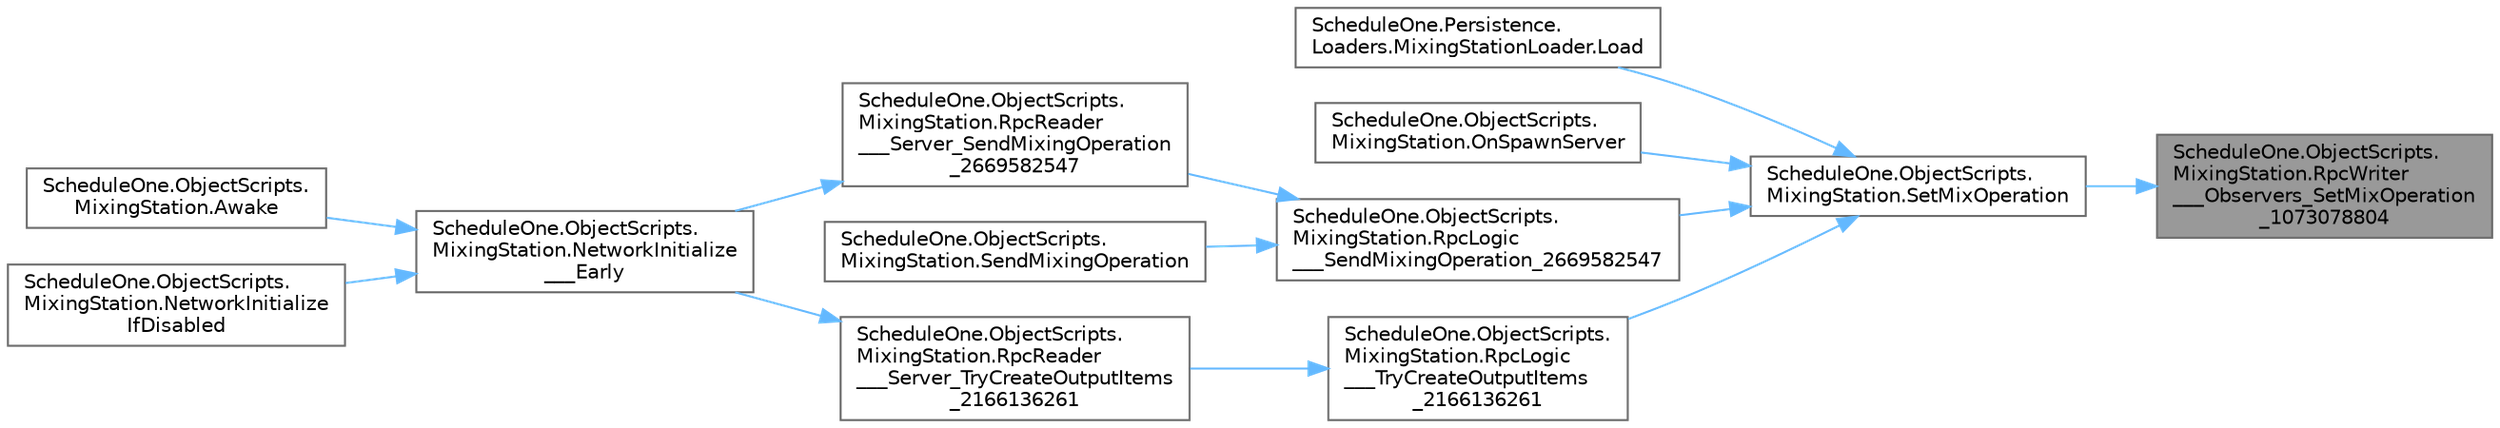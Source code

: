 digraph "ScheduleOne.ObjectScripts.MixingStation.RpcWriter___Observers_SetMixOperation_1073078804"
{
 // LATEX_PDF_SIZE
  bgcolor="transparent";
  edge [fontname=Helvetica,fontsize=10,labelfontname=Helvetica,labelfontsize=10];
  node [fontname=Helvetica,fontsize=10,shape=box,height=0.2,width=0.4];
  rankdir="RL";
  Node1 [id="Node000001",label="ScheduleOne.ObjectScripts.\lMixingStation.RpcWriter\l___Observers_SetMixOperation\l_1073078804",height=0.2,width=0.4,color="gray40", fillcolor="grey60", style="filled", fontcolor="black",tooltip=" "];
  Node1 -> Node2 [id="edge1_Node000001_Node000002",dir="back",color="steelblue1",style="solid",tooltip=" "];
  Node2 [id="Node000002",label="ScheduleOne.ObjectScripts.\lMixingStation.SetMixOperation",height=0.2,width=0.4,color="grey40", fillcolor="white", style="filled",URL="$class_schedule_one_1_1_object_scripts_1_1_mixing_station.html#a65a1b78f5d65c601a740f3e64ec65ce4",tooltip=" "];
  Node2 -> Node3 [id="edge2_Node000002_Node000003",dir="back",color="steelblue1",style="solid",tooltip=" "];
  Node3 [id="Node000003",label="ScheduleOne.Persistence.\lLoaders.MixingStationLoader.Load",height=0.2,width=0.4,color="grey40", fillcolor="white", style="filled",URL="$class_schedule_one_1_1_persistence_1_1_loaders_1_1_mixing_station_loader.html#a89310c82e7592ef5d77b829183bb872d",tooltip=" "];
  Node2 -> Node4 [id="edge3_Node000002_Node000004",dir="back",color="steelblue1",style="solid",tooltip=" "];
  Node4 [id="Node000004",label="ScheduleOne.ObjectScripts.\lMixingStation.OnSpawnServer",height=0.2,width=0.4,color="grey40", fillcolor="white", style="filled",URL="$class_schedule_one_1_1_object_scripts_1_1_mixing_station.html#aafd7e1a94a281d82460a390637709e2f",tooltip=" "];
  Node2 -> Node5 [id="edge4_Node000002_Node000005",dir="back",color="steelblue1",style="solid",tooltip=" "];
  Node5 [id="Node000005",label="ScheduleOne.ObjectScripts.\lMixingStation.RpcLogic\l___SendMixingOperation_2669582547",height=0.2,width=0.4,color="grey40", fillcolor="white", style="filled",URL="$class_schedule_one_1_1_object_scripts_1_1_mixing_station.html#a445371ab56866c0cfe8fac5d21ba2f18",tooltip=" "];
  Node5 -> Node6 [id="edge5_Node000005_Node000006",dir="back",color="steelblue1",style="solid",tooltip=" "];
  Node6 [id="Node000006",label="ScheduleOne.ObjectScripts.\lMixingStation.RpcReader\l___Server_SendMixingOperation\l_2669582547",height=0.2,width=0.4,color="grey40", fillcolor="white", style="filled",URL="$class_schedule_one_1_1_object_scripts_1_1_mixing_station.html#abeb8e4fee062babb749c007805853dd1",tooltip=" "];
  Node6 -> Node7 [id="edge6_Node000006_Node000007",dir="back",color="steelblue1",style="solid",tooltip=" "];
  Node7 [id="Node000007",label="ScheduleOne.ObjectScripts.\lMixingStation.NetworkInitialize\l___Early",height=0.2,width=0.4,color="grey40", fillcolor="white", style="filled",URL="$class_schedule_one_1_1_object_scripts_1_1_mixing_station.html#aa00cbd36ea2d6aab0d7798a8d2f568a5",tooltip=" "];
  Node7 -> Node8 [id="edge7_Node000007_Node000008",dir="back",color="steelblue1",style="solid",tooltip=" "];
  Node8 [id="Node000008",label="ScheduleOne.ObjectScripts.\lMixingStation.Awake",height=0.2,width=0.4,color="grey40", fillcolor="white", style="filled",URL="$class_schedule_one_1_1_object_scripts_1_1_mixing_station.html#a8b6342c5aa1aeb85bb7733149187229d",tooltip=" "];
  Node7 -> Node9 [id="edge8_Node000007_Node000009",dir="back",color="steelblue1",style="solid",tooltip=" "];
  Node9 [id="Node000009",label="ScheduleOne.ObjectScripts.\lMixingStation.NetworkInitialize\lIfDisabled",height=0.2,width=0.4,color="grey40", fillcolor="white", style="filled",URL="$class_schedule_one_1_1_object_scripts_1_1_mixing_station.html#a35786065ebd331ea54cfcccfcb37a17b",tooltip=" "];
  Node5 -> Node10 [id="edge9_Node000005_Node000010",dir="back",color="steelblue1",style="solid",tooltip=" "];
  Node10 [id="Node000010",label="ScheduleOne.ObjectScripts.\lMixingStation.SendMixingOperation",height=0.2,width=0.4,color="grey40", fillcolor="white", style="filled",URL="$class_schedule_one_1_1_object_scripts_1_1_mixing_station.html#a6fea9c38e52c365ed2654c61fbd6827b",tooltip=" "];
  Node2 -> Node11 [id="edge10_Node000002_Node000011",dir="back",color="steelblue1",style="solid",tooltip=" "];
  Node11 [id="Node000011",label="ScheduleOne.ObjectScripts.\lMixingStation.RpcLogic\l___TryCreateOutputItems\l_2166136261",height=0.2,width=0.4,color="grey40", fillcolor="white", style="filled",URL="$class_schedule_one_1_1_object_scripts_1_1_mixing_station.html#a8f21eba386384e28cf6d8e4a4b2fbb0a",tooltip=" "];
  Node11 -> Node12 [id="edge11_Node000011_Node000012",dir="back",color="steelblue1",style="solid",tooltip=" "];
  Node12 [id="Node000012",label="ScheduleOne.ObjectScripts.\lMixingStation.RpcReader\l___Server_TryCreateOutputItems\l_2166136261",height=0.2,width=0.4,color="grey40", fillcolor="white", style="filled",URL="$class_schedule_one_1_1_object_scripts_1_1_mixing_station.html#a37247cb2fb2737f2435abd84a385937f",tooltip=" "];
  Node12 -> Node7 [id="edge12_Node000012_Node000007",dir="back",color="steelblue1",style="solid",tooltip=" "];
}
